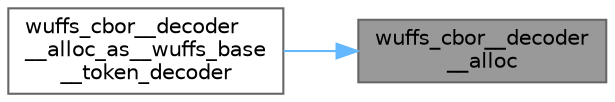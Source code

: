 digraph "wuffs_cbor__decoder__alloc"
{
 // LATEX_PDF_SIZE
  bgcolor="transparent";
  edge [fontname=Helvetica,fontsize=10,labelfontname=Helvetica,labelfontsize=10];
  node [fontname=Helvetica,fontsize=10,shape=box,height=0.2,width=0.4];
  rankdir="RL";
  Node1 [id="Node000001",label="wuffs_cbor__decoder\l__alloc",height=0.2,width=0.4,color="gray40", fillcolor="grey60", style="filled", fontcolor="black",tooltip=" "];
  Node1 -> Node2 [id="edge1_Node000001_Node000002",dir="back",color="steelblue1",style="solid",tooltip=" "];
  Node2 [id="Node000002",label="wuffs_cbor__decoder\l__alloc_as__wuffs_base\l__token_decoder",height=0.2,width=0.4,color="grey40", fillcolor="white", style="filled",URL="$wuffs-v0_83_8c.html#a2d8b4594474598ad15068691a2f77c58",tooltip=" "];
}
